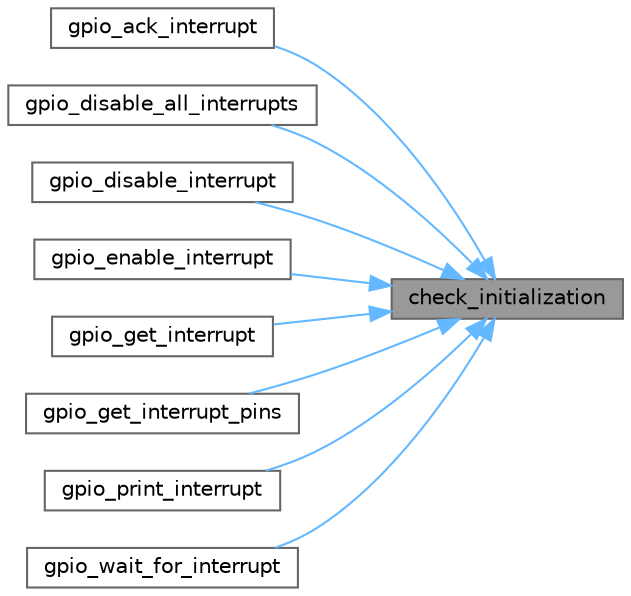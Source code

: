 digraph "check_initialization"
{
 // LATEX_PDF_SIZE
  bgcolor="transparent";
  edge [fontname=Helvetica,fontsize=10,labelfontname=Helvetica,labelfontsize=10];
  node [fontname=Helvetica,fontsize=10,shape=box,height=0.2,width=0.4];
  rankdir="RL";
  Node1 [id="Node000001",label="check_initialization",height=0.2,width=0.4,color="gray40", fillcolor="grey60", style="filled", fontcolor="black",tooltip=" "];
  Node1 -> Node2 [id="edge1_Node000001_Node000002",dir="back",color="steelblue1",style="solid",tooltip=" "];
  Node2 [id="Node000002",label="gpio_ack_interrupt",height=0.2,width=0.4,color="grey40", fillcolor="white", style="filled",URL="$group__INTERRUPTS.html#gaedff0e7a4ffc2a7a2bd047595592bf1f",tooltip="acknowledges the raised interrupts and resets the interrupt word. Allows new interrupts to occur on t..."];
  Node1 -> Node3 [id="edge2_Node000001_Node000003",dir="back",color="steelblue1",style="solid",tooltip=" "];
  Node3 [id="Node000003",label="gpio_disable_all_interrupts",height=0.2,width=0.4,color="grey40", fillcolor="white", style="filled",URL="$group__INTERRUPTS.html#ga0303a2a89dca858bdaa6829947e9de8f",tooltip="Disables all interrupts from being raised."];
  Node1 -> Node4 [id="edge3_Node000001_Node000004",dir="back",color="steelblue1",style="solid",tooltip=" "];
  Node4 [id="Node000004",label="gpio_disable_interrupt",height=0.2,width=0.4,color="grey40", fillcolor="white", style="filled",URL="$group__INTERRUPTS.html#ga5747cec6e8402c4f5e809e250c443385",tooltip="Disables interrupts from occuring on the specific pin. Hereafter, the pin will not trigger an interru..."];
  Node1 -> Node5 [id="edge4_Node000001_Node000005",dir="back",color="steelblue1",style="solid",tooltip=" "];
  Node5 [id="Node000005",label="gpio_enable_interrupt",height=0.2,width=0.4,color="grey40", fillcolor="white", style="filled",URL="$group__INTERRUPTS.html#ga991e94ca1b3c7bc11a7c9bf75ad36769",tooltip="enables a specific pin to raise interrupts."];
  Node1 -> Node6 [id="edge5_Node000001_Node000006",dir="back",color="steelblue1",style="solid",tooltip=" "];
  Node6 [id="Node000006",label="gpio_get_interrupt",height=0.2,width=0.4,color="grey40", fillcolor="white", style="filled",URL="$group__INTERRUPTS.html#ga3de3083b8861662945352b938c5f86c3",tooltip=" "];
  Node1 -> Node7 [id="edge6_Node000001_Node000007",dir="back",color="steelblue1",style="solid",tooltip=" "];
  Node7 [id="Node000007",label="gpio_get_interrupt_pins",height=0.2,width=0.4,color="grey40", fillcolor="white", style="filled",URL="$group__INTERRUPTS.html#ga2cf986179937a9212f96b28d013158bf",tooltip="Gets all pins on which an interrupt occurred."];
  Node1 -> Node8 [id="edge7_Node000001_Node000008",dir="back",color="steelblue1",style="solid",tooltip=" "];
  Node8 [id="Node000008",label="gpio_print_interrupt",height=0.2,width=0.4,color="grey40", fillcolor="white", style="filled",URL="$group__INTERRUPTS.html#ga7317e67cd6e1bb4f3ab1044241ac9c11",tooltip="prints the current interrupt word"];
  Node1 -> Node9 [id="edge8_Node000001_Node000009",dir="back",color="steelblue1",style="solid",tooltip=" "];
  Node9 [id="Node000009",label="gpio_wait_for_interrupt",height=0.2,width=0.4,color="grey40", fillcolor="white", style="filled",URL="$group__INTERRUPTS.html#gae80921f9b382be7e8733167906529103",tooltip="Waits untill an interrupt occurs on the specified pin or if the value of pin is larger than 63,..."];
}
